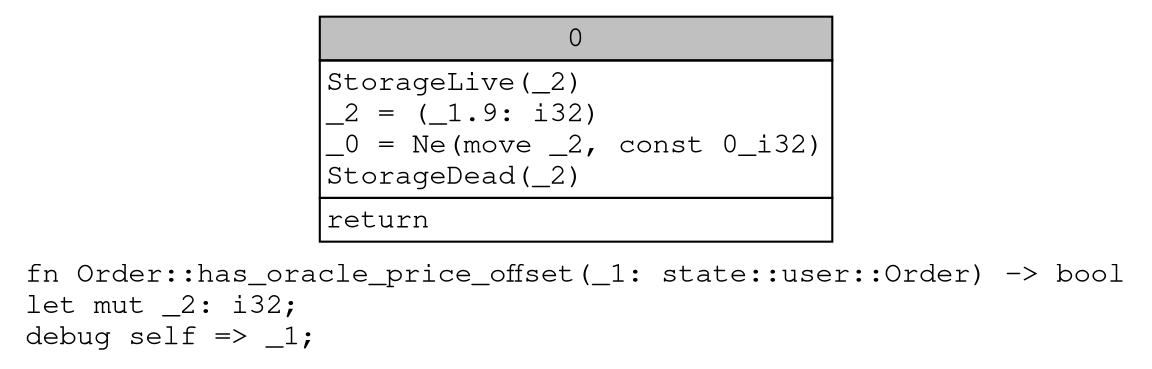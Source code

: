 digraph Mir_0_4376 {
    graph [fontname="Courier, monospace"];
    node [fontname="Courier, monospace"];
    edge [fontname="Courier, monospace"];
    label=<fn Order::has_oracle_price_offset(_1: state::user::Order) -&gt; bool<br align="left"/>let mut _2: i32;<br align="left"/>debug self =&gt; _1;<br align="left"/>>;
    bb0__0_4376 [shape="none", label=<<table border="0" cellborder="1" cellspacing="0"><tr><td bgcolor="gray" align="center" colspan="1">0</td></tr><tr><td align="left" balign="left">StorageLive(_2)<br/>_2 = (_1.9: i32)<br/>_0 = Ne(move _2, const 0_i32)<br/>StorageDead(_2)<br/></td></tr><tr><td align="left">return</td></tr></table>>];
}
